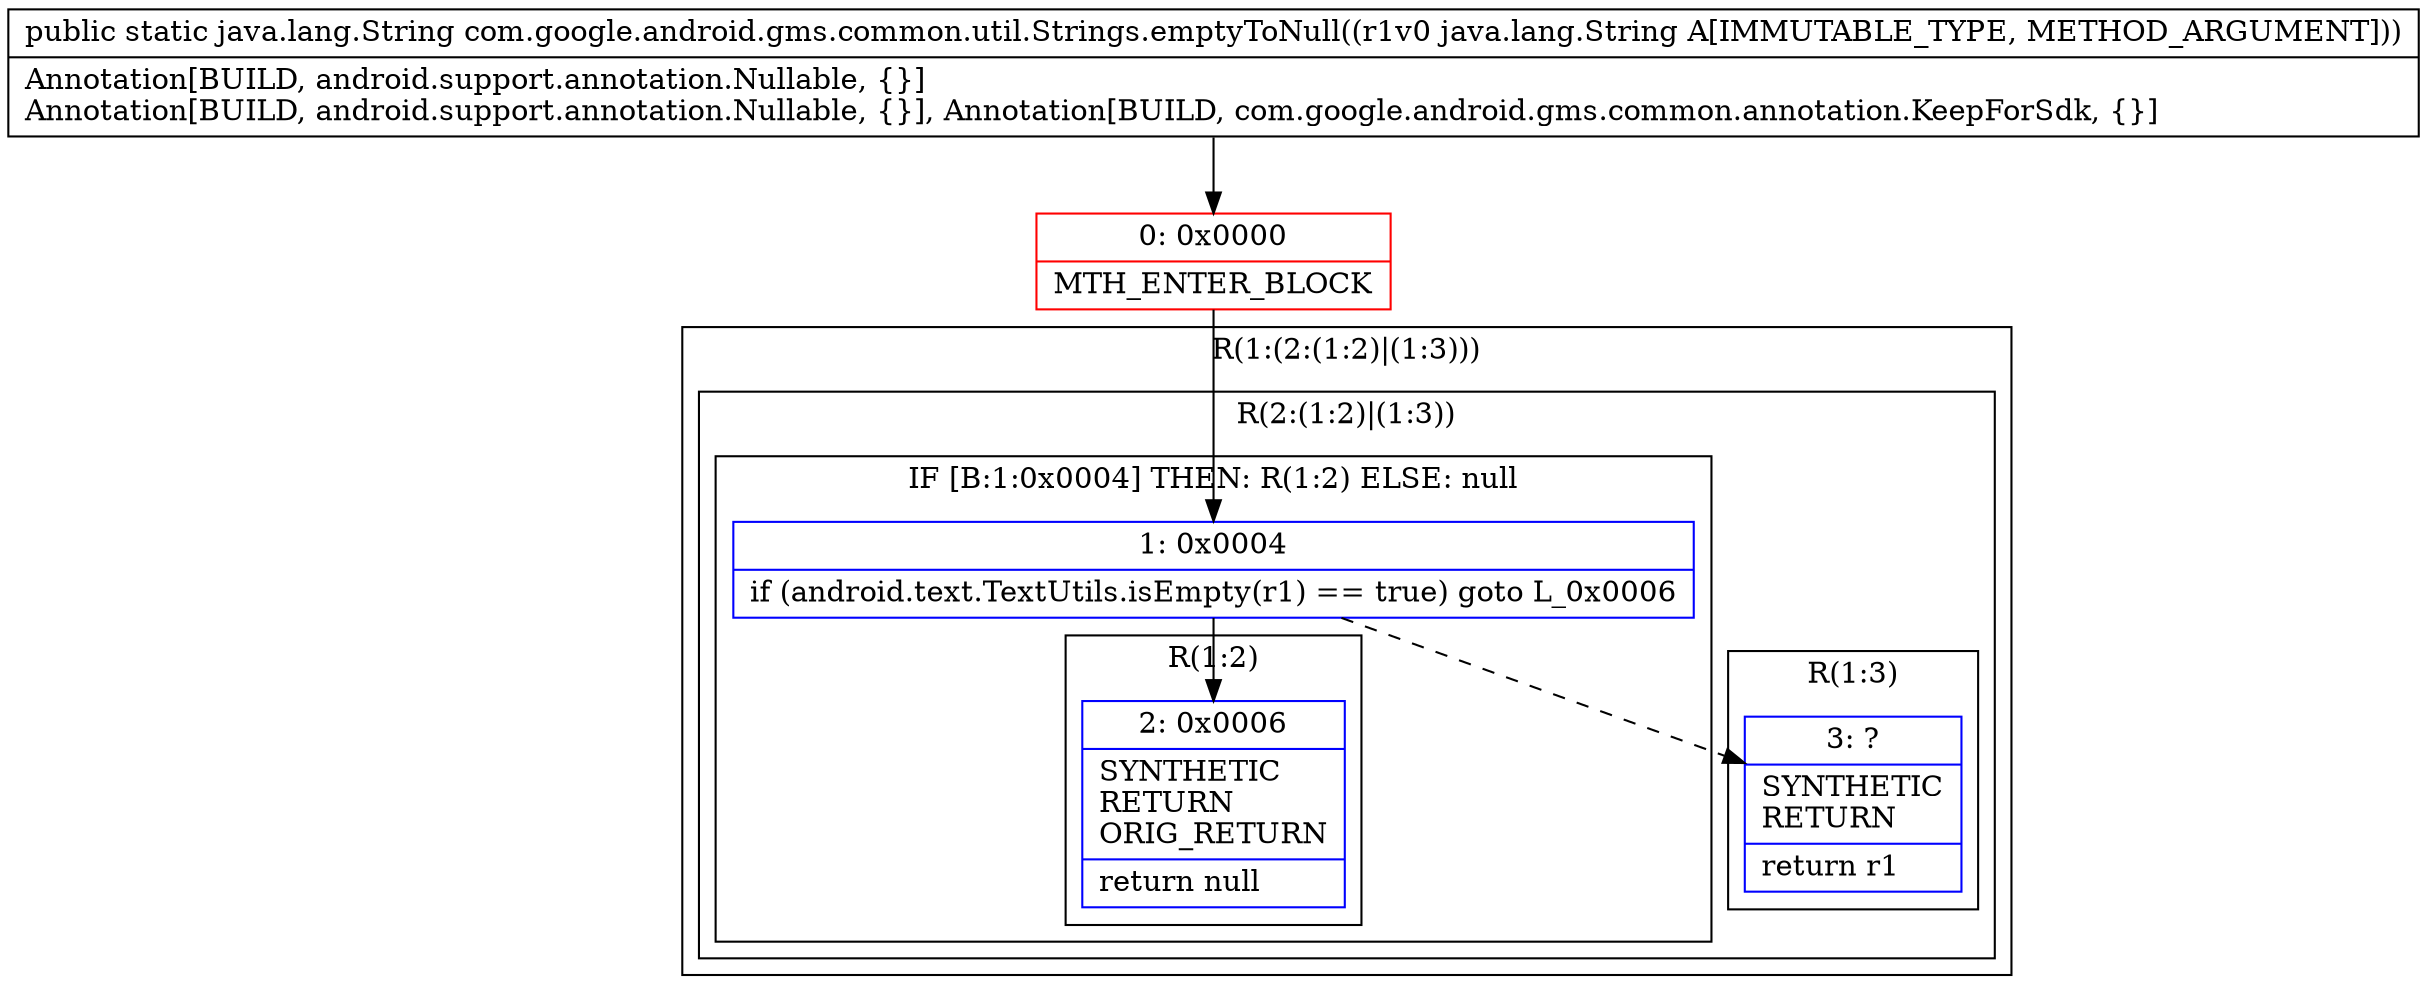 digraph "CFG forcom.google.android.gms.common.util.Strings.emptyToNull(Ljava\/lang\/String;)Ljava\/lang\/String;" {
subgraph cluster_Region_72157196 {
label = "R(1:(2:(1:2)|(1:3)))";
node [shape=record,color=blue];
subgraph cluster_Region_1789432359 {
label = "R(2:(1:2)|(1:3))";
node [shape=record,color=blue];
subgraph cluster_IfRegion_2106126357 {
label = "IF [B:1:0x0004] THEN: R(1:2) ELSE: null";
node [shape=record,color=blue];
Node_1 [shape=record,label="{1\:\ 0x0004|if (android.text.TextUtils.isEmpty(r1) == true) goto L_0x0006\l}"];
subgraph cluster_Region_246975505 {
label = "R(1:2)";
node [shape=record,color=blue];
Node_2 [shape=record,label="{2\:\ 0x0006|SYNTHETIC\lRETURN\lORIG_RETURN\l|return null\l}"];
}
}
subgraph cluster_Region_1650063522 {
label = "R(1:3)";
node [shape=record,color=blue];
Node_3 [shape=record,label="{3\:\ ?|SYNTHETIC\lRETURN\l|return r1\l}"];
}
}
}
Node_0 [shape=record,color=red,label="{0\:\ 0x0000|MTH_ENTER_BLOCK\l}"];
MethodNode[shape=record,label="{public static java.lang.String com.google.android.gms.common.util.Strings.emptyToNull((r1v0 java.lang.String A[IMMUTABLE_TYPE, METHOD_ARGUMENT]))  | Annotation[BUILD, android.support.annotation.Nullable, \{\}]\lAnnotation[BUILD, android.support.annotation.Nullable, \{\}], Annotation[BUILD, com.google.android.gms.common.annotation.KeepForSdk, \{\}]\l}"];
MethodNode -> Node_0;
Node_1 -> Node_2;
Node_1 -> Node_3[style=dashed];
Node_0 -> Node_1;
}

